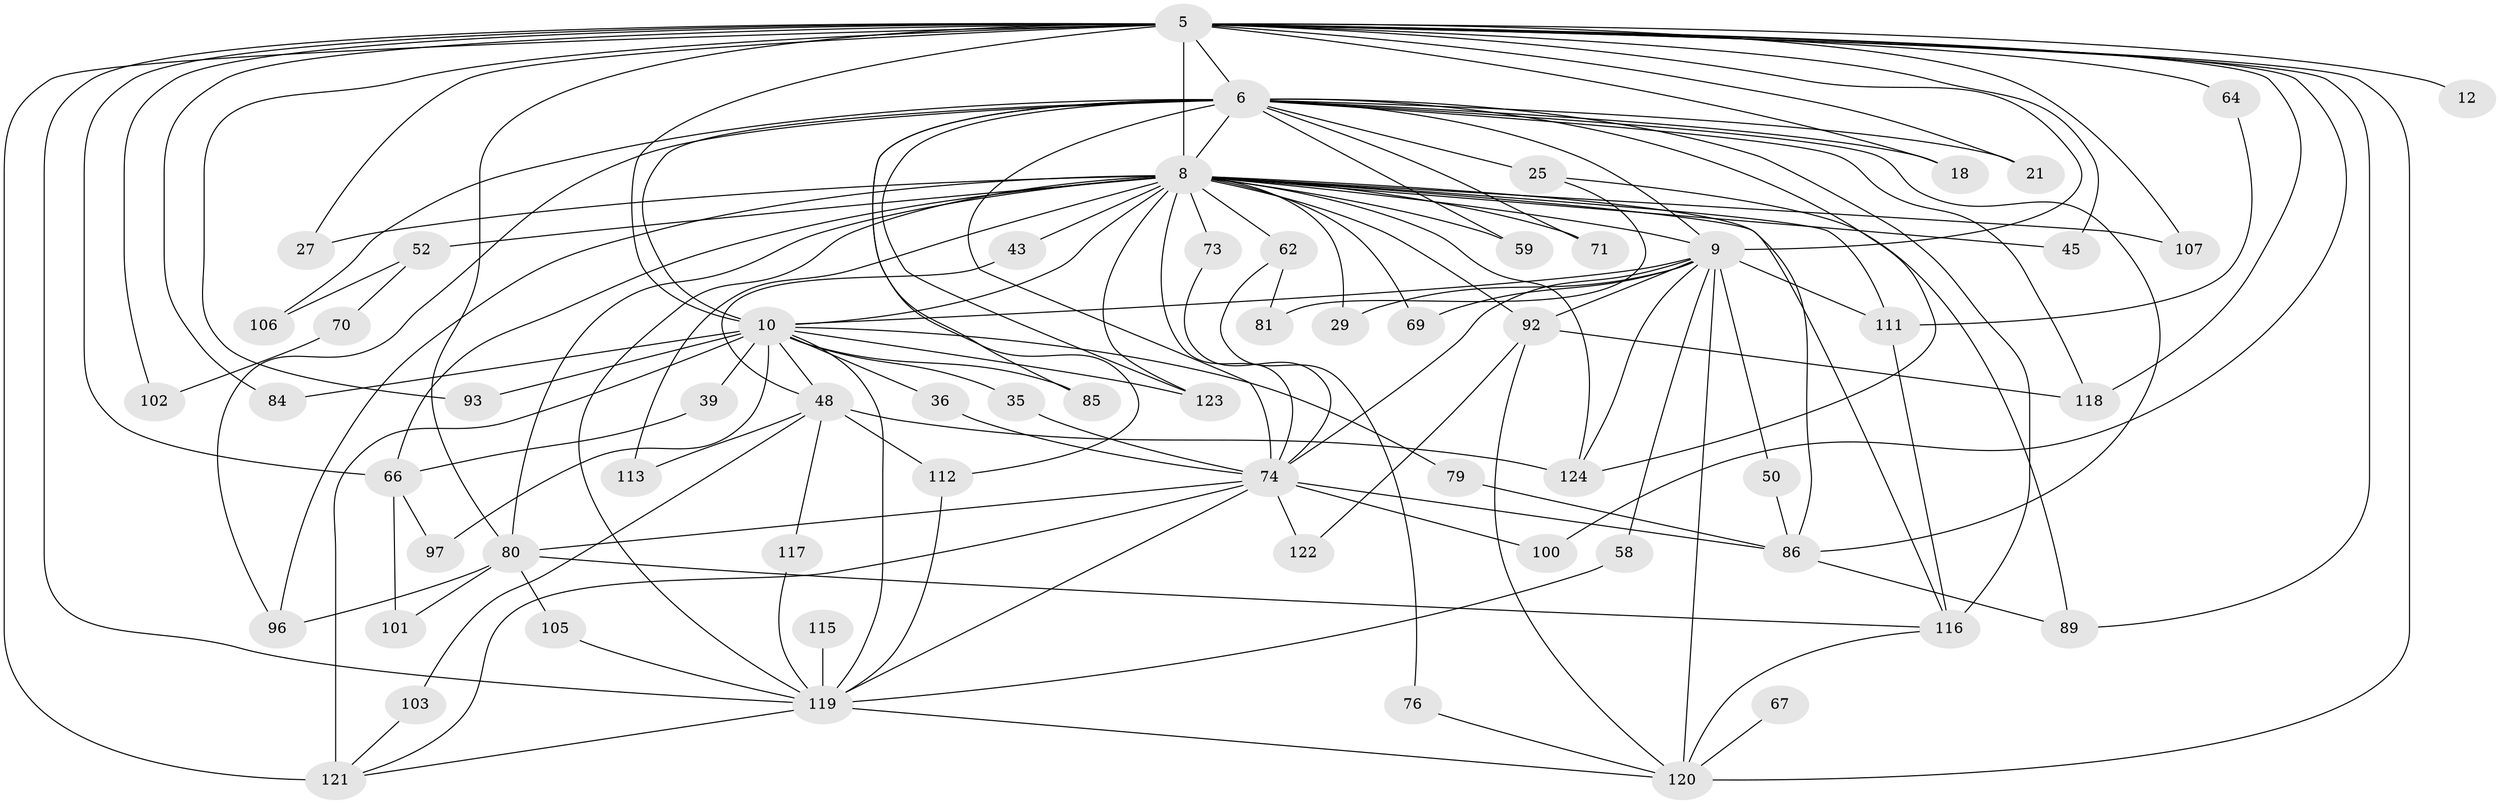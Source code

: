 // original degree distribution, {15: 0.016129032258064516, 26: 0.016129032258064516, 19: 0.016129032258064516, 22: 0.016129032258064516, 23: 0.008064516129032258, 17: 0.008064516129032258, 4: 0.12096774193548387, 2: 0.5161290322580645, 6: 0.016129032258064516, 10: 0.008064516129032258, 3: 0.1693548387096774, 5: 0.04838709677419355, 9: 0.008064516129032258, 8: 0.016129032258064516, 7: 0.016129032258064516}
// Generated by graph-tools (version 1.1) at 2025/43/03/09/25 04:43:43]
// undirected, 62 vertices, 135 edges
graph export_dot {
graph [start="1"]
  node [color=gray90,style=filled];
  5 [super="+2"];
  6 [super="+3"];
  8 [super="+4"];
  9 [super="+1"];
  10 [super="+7"];
  12;
  18;
  21;
  25;
  27;
  29;
  35;
  36;
  39;
  43;
  45;
  48 [super="+40"];
  50;
  52 [super="+13"];
  58;
  59;
  62;
  64;
  66 [super="+23+60+38"];
  67;
  69;
  70;
  71;
  73;
  74 [super="+54+65"];
  76;
  79;
  80 [super="+41+55+72+77"];
  81;
  84;
  85;
  86 [super="+37+56"];
  89 [super="+88"];
  92 [super="+42+49+51"];
  93;
  96 [super="+57"];
  97;
  100;
  101;
  102;
  103;
  105;
  106;
  107;
  111 [super="+63"];
  112 [super="+108"];
  113;
  115;
  116 [super="+87+95"];
  117;
  118 [super="+31"];
  119 [super="+114+78+91"];
  120 [super="+24"];
  121 [super="+90+110"];
  122;
  123 [super="+53"];
  124 [super="+30+104"];
  5 -- 6 [weight=4];
  5 -- 8 [weight=4];
  5 -- 9 [weight=4];
  5 -- 10 [weight=4];
  5 -- 12 [weight=2];
  5 -- 21;
  5 -- 27;
  5 -- 102;
  5 -- 107;
  5 -- 64;
  5 -- 18;
  5 -- 84;
  5 -- 93;
  5 -- 100;
  5 -- 45;
  5 -- 118 [weight=2];
  5 -- 121 [weight=5];
  5 -- 66 [weight=2];
  5 -- 80 [weight=4];
  5 -- 89;
  5 -- 119 [weight=2];
  5 -- 120 [weight=2];
  6 -- 8 [weight=4];
  6 -- 9 [weight=4];
  6 -- 10 [weight=4];
  6 -- 21;
  6 -- 25 [weight=2];
  6 -- 59;
  6 -- 71;
  6 -- 85;
  6 -- 106;
  6 -- 74 [weight=4];
  6 -- 18;
  6 -- 124 [weight=2];
  6 -- 118;
  6 -- 86;
  6 -- 123;
  6 -- 96;
  6 -- 112;
  6 -- 116 [weight=4];
  8 -- 9 [weight=4];
  8 -- 10 [weight=4];
  8 -- 29;
  8 -- 43;
  8 -- 52 [weight=3];
  8 -- 62 [weight=2];
  8 -- 69;
  8 -- 71;
  8 -- 73;
  8 -- 107;
  8 -- 66 [weight=3];
  8 -- 86 [weight=2];
  8 -- 27;
  8 -- 45;
  8 -- 113;
  8 -- 59;
  8 -- 80;
  8 -- 111;
  8 -- 123;
  8 -- 124;
  8 -- 96;
  8 -- 74;
  8 -- 116;
  8 -- 119 [weight=3];
  8 -- 92;
  9 -- 10 [weight=4];
  9 -- 29;
  9 -- 69;
  9 -- 58;
  9 -- 50;
  9 -- 111;
  9 -- 124;
  9 -- 74 [weight=3];
  9 -- 92 [weight=2];
  9 -- 120;
  10 -- 35;
  10 -- 39;
  10 -- 48 [weight=2];
  10 -- 79;
  10 -- 93;
  10 -- 123 [weight=2];
  10 -- 84;
  10 -- 85;
  10 -- 97;
  10 -- 36;
  10 -- 119 [weight=2];
  10 -- 121 [weight=3];
  25 -- 81;
  25 -- 89;
  35 -- 74;
  36 -- 74;
  39 -- 66;
  43 -- 48;
  48 -- 103;
  48 -- 112;
  48 -- 117;
  48 -- 113;
  48 -- 124;
  50 -- 86;
  52 -- 70 [weight=2];
  52 -- 106;
  58 -- 119;
  62 -- 76;
  62 -- 81;
  64 -- 111;
  66 -- 97;
  66 -- 101;
  67 -- 120;
  70 -- 102;
  73 -- 74;
  74 -- 119 [weight=3];
  74 -- 100;
  74 -- 80;
  74 -- 86 [weight=2];
  74 -- 122;
  74 -- 121;
  76 -- 120;
  79 -- 86;
  80 -- 96;
  80 -- 101;
  80 -- 105;
  80 -- 116;
  86 -- 89;
  92 -- 122;
  92 -- 118;
  92 -- 120;
  103 -- 121;
  105 -- 119;
  111 -- 116 [weight=2];
  112 -- 119;
  115 -- 119 [weight=2];
  116 -- 120;
  117 -- 119;
  119 -- 121 [weight=2];
  119 -- 120 [weight=2];
}
